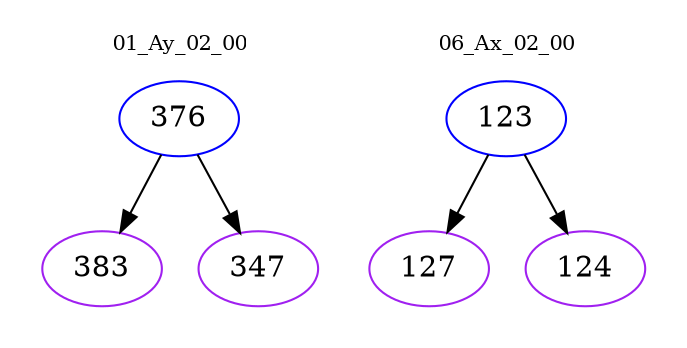 digraph{
subgraph cluster_0 {
color = white
label = "01_Ay_02_00";
fontsize=10;
T0_376 [label="376", color="blue"]
T0_376 -> T0_383 [color="black"]
T0_383 [label="383", color="purple"]
T0_376 -> T0_347 [color="black"]
T0_347 [label="347", color="purple"]
}
subgraph cluster_1 {
color = white
label = "06_Ax_02_00";
fontsize=10;
T1_123 [label="123", color="blue"]
T1_123 -> T1_127 [color="black"]
T1_127 [label="127", color="purple"]
T1_123 -> T1_124 [color="black"]
T1_124 [label="124", color="purple"]
}
}
